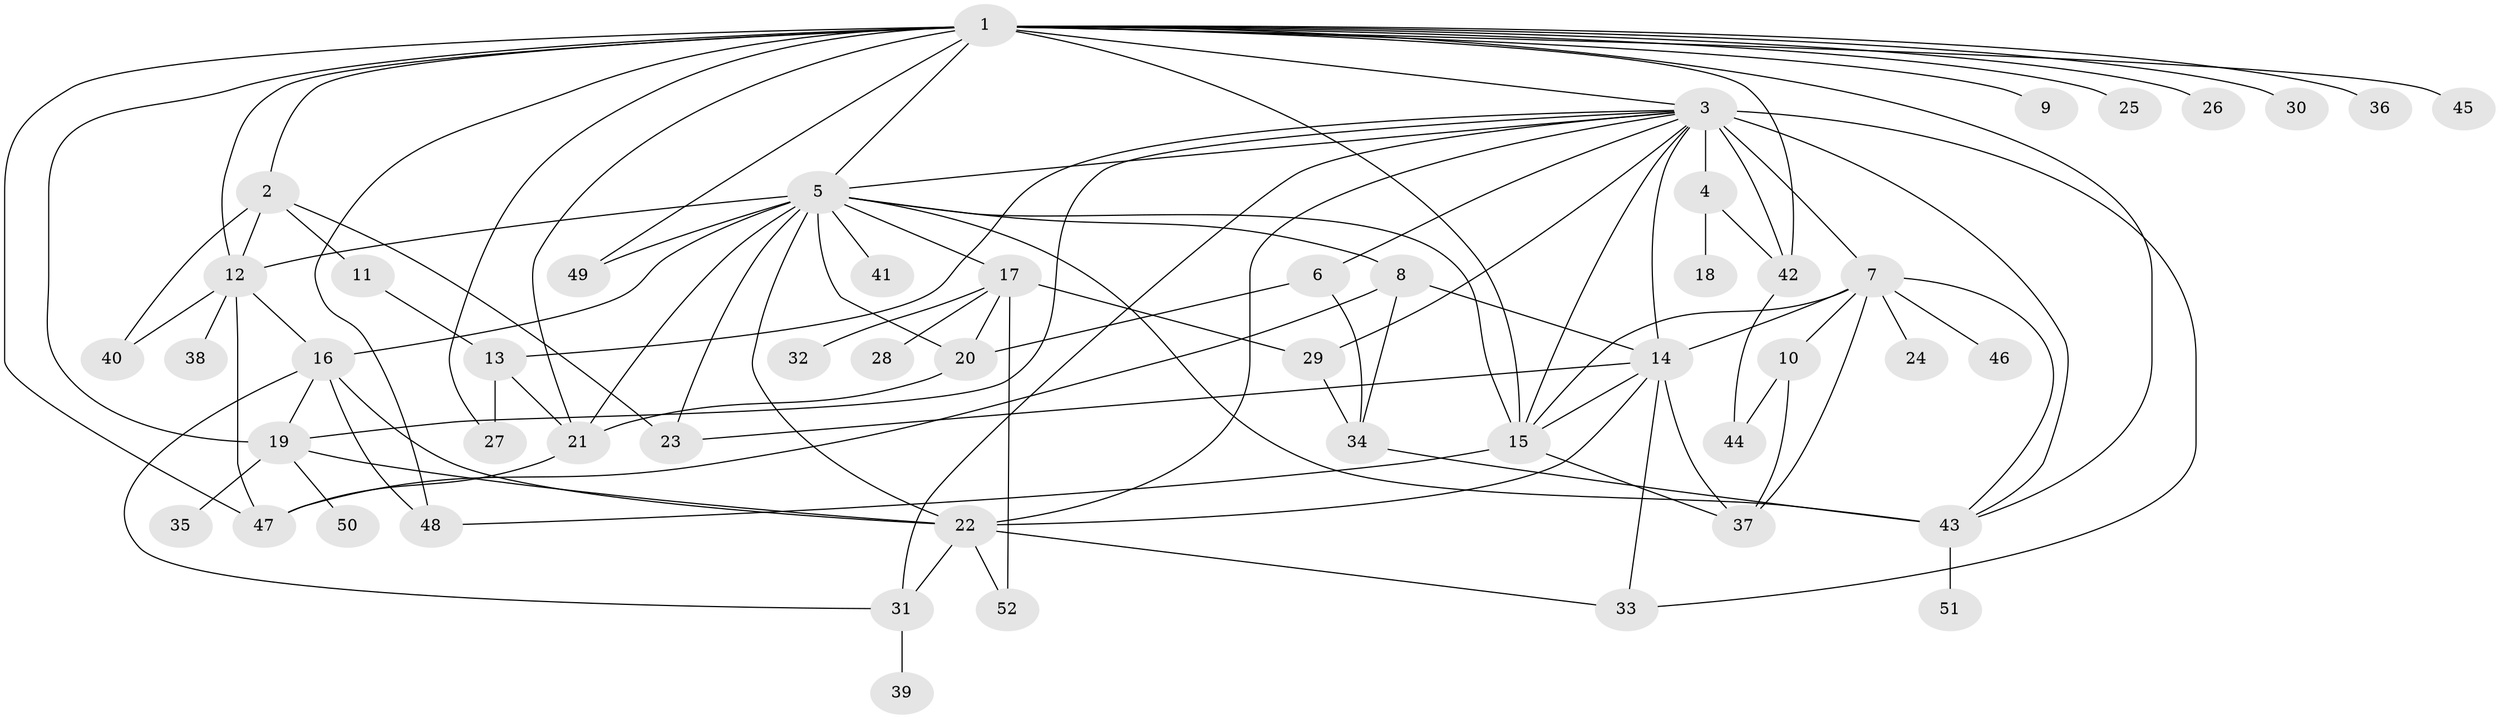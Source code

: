 // original degree distribution, {24: 0.009708737864077669, 5: 0.06796116504854369, 27: 0.009708737864077669, 1: 0.4368932038834951, 10: 0.019417475728155338, 2: 0.20388349514563106, 4: 0.07766990291262135, 9: 0.019417475728155338, 7: 0.009708737864077669, 3: 0.07766990291262135, 8: 0.02912621359223301, 6: 0.038834951456310676}
// Generated by graph-tools (version 1.1) at 2025/50/03/04/25 22:50:44]
// undirected, 52 vertices, 101 edges
graph export_dot {
  node [color=gray90,style=filled];
  1;
  2;
  3;
  4;
  5;
  6;
  7;
  8;
  9;
  10;
  11;
  12;
  13;
  14;
  15;
  16;
  17;
  18;
  19;
  20;
  21;
  22;
  23;
  24;
  25;
  26;
  27;
  28;
  29;
  30;
  31;
  32;
  33;
  34;
  35;
  36;
  37;
  38;
  39;
  40;
  41;
  42;
  43;
  44;
  45;
  46;
  47;
  48;
  49;
  50;
  51;
  52;
  1 -- 2 [weight=1.0];
  1 -- 3 [weight=1.0];
  1 -- 5 [weight=1.0];
  1 -- 9 [weight=1.0];
  1 -- 12 [weight=1.0];
  1 -- 15 [weight=1.0];
  1 -- 19 [weight=1.0];
  1 -- 21 [weight=1.0];
  1 -- 25 [weight=1.0];
  1 -- 26 [weight=1.0];
  1 -- 27 [weight=1.0];
  1 -- 30 [weight=1.0];
  1 -- 36 [weight=1.0];
  1 -- 42 [weight=1.0];
  1 -- 43 [weight=1.0];
  1 -- 45 [weight=1.0];
  1 -- 47 [weight=1.0];
  1 -- 48 [weight=1.0];
  1 -- 49 [weight=1.0];
  2 -- 11 [weight=1.0];
  2 -- 12 [weight=1.0];
  2 -- 23 [weight=1.0];
  2 -- 40 [weight=1.0];
  3 -- 4 [weight=10.0];
  3 -- 5 [weight=1.0];
  3 -- 6 [weight=1.0];
  3 -- 7 [weight=1.0];
  3 -- 13 [weight=1.0];
  3 -- 14 [weight=1.0];
  3 -- 15 [weight=1.0];
  3 -- 19 [weight=1.0];
  3 -- 22 [weight=1.0];
  3 -- 29 [weight=1.0];
  3 -- 31 [weight=1.0];
  3 -- 33 [weight=1.0];
  3 -- 42 [weight=1.0];
  3 -- 43 [weight=1.0];
  4 -- 18 [weight=1.0];
  4 -- 42 [weight=1.0];
  5 -- 8 [weight=2.0];
  5 -- 12 [weight=1.0];
  5 -- 15 [weight=1.0];
  5 -- 16 [weight=3.0];
  5 -- 17 [weight=1.0];
  5 -- 20 [weight=1.0];
  5 -- 21 [weight=1.0];
  5 -- 22 [weight=1.0];
  5 -- 23 [weight=1.0];
  5 -- 41 [weight=1.0];
  5 -- 43 [weight=1.0];
  5 -- 49 [weight=1.0];
  6 -- 20 [weight=1.0];
  6 -- 34 [weight=1.0];
  7 -- 10 [weight=1.0];
  7 -- 14 [weight=1.0];
  7 -- 15 [weight=1.0];
  7 -- 24 [weight=1.0];
  7 -- 37 [weight=1.0];
  7 -- 43 [weight=1.0];
  7 -- 46 [weight=1.0];
  8 -- 14 [weight=2.0];
  8 -- 34 [weight=1.0];
  8 -- 47 [weight=1.0];
  10 -- 37 [weight=1.0];
  10 -- 44 [weight=1.0];
  11 -- 13 [weight=1.0];
  12 -- 16 [weight=1.0];
  12 -- 38 [weight=1.0];
  12 -- 40 [weight=1.0];
  12 -- 47 [weight=1.0];
  13 -- 21 [weight=1.0];
  13 -- 27 [weight=1.0];
  14 -- 15 [weight=1.0];
  14 -- 22 [weight=1.0];
  14 -- 23 [weight=1.0];
  14 -- 33 [weight=1.0];
  14 -- 37 [weight=1.0];
  15 -- 37 [weight=1.0];
  15 -- 48 [weight=1.0];
  16 -- 19 [weight=1.0];
  16 -- 22 [weight=1.0];
  16 -- 31 [weight=1.0];
  16 -- 48 [weight=2.0];
  17 -- 20 [weight=1.0];
  17 -- 28 [weight=1.0];
  17 -- 29 [weight=1.0];
  17 -- 32 [weight=1.0];
  17 -- 52 [weight=1.0];
  19 -- 22 [weight=1.0];
  19 -- 35 [weight=1.0];
  19 -- 50 [weight=1.0];
  20 -- 21 [weight=1.0];
  21 -- 47 [weight=2.0];
  22 -- 31 [weight=1.0];
  22 -- 33 [weight=1.0];
  22 -- 52 [weight=1.0];
  29 -- 34 [weight=5.0];
  31 -- 39 [weight=1.0];
  34 -- 43 [weight=2.0];
  42 -- 44 [weight=1.0];
  43 -- 51 [weight=1.0];
}
